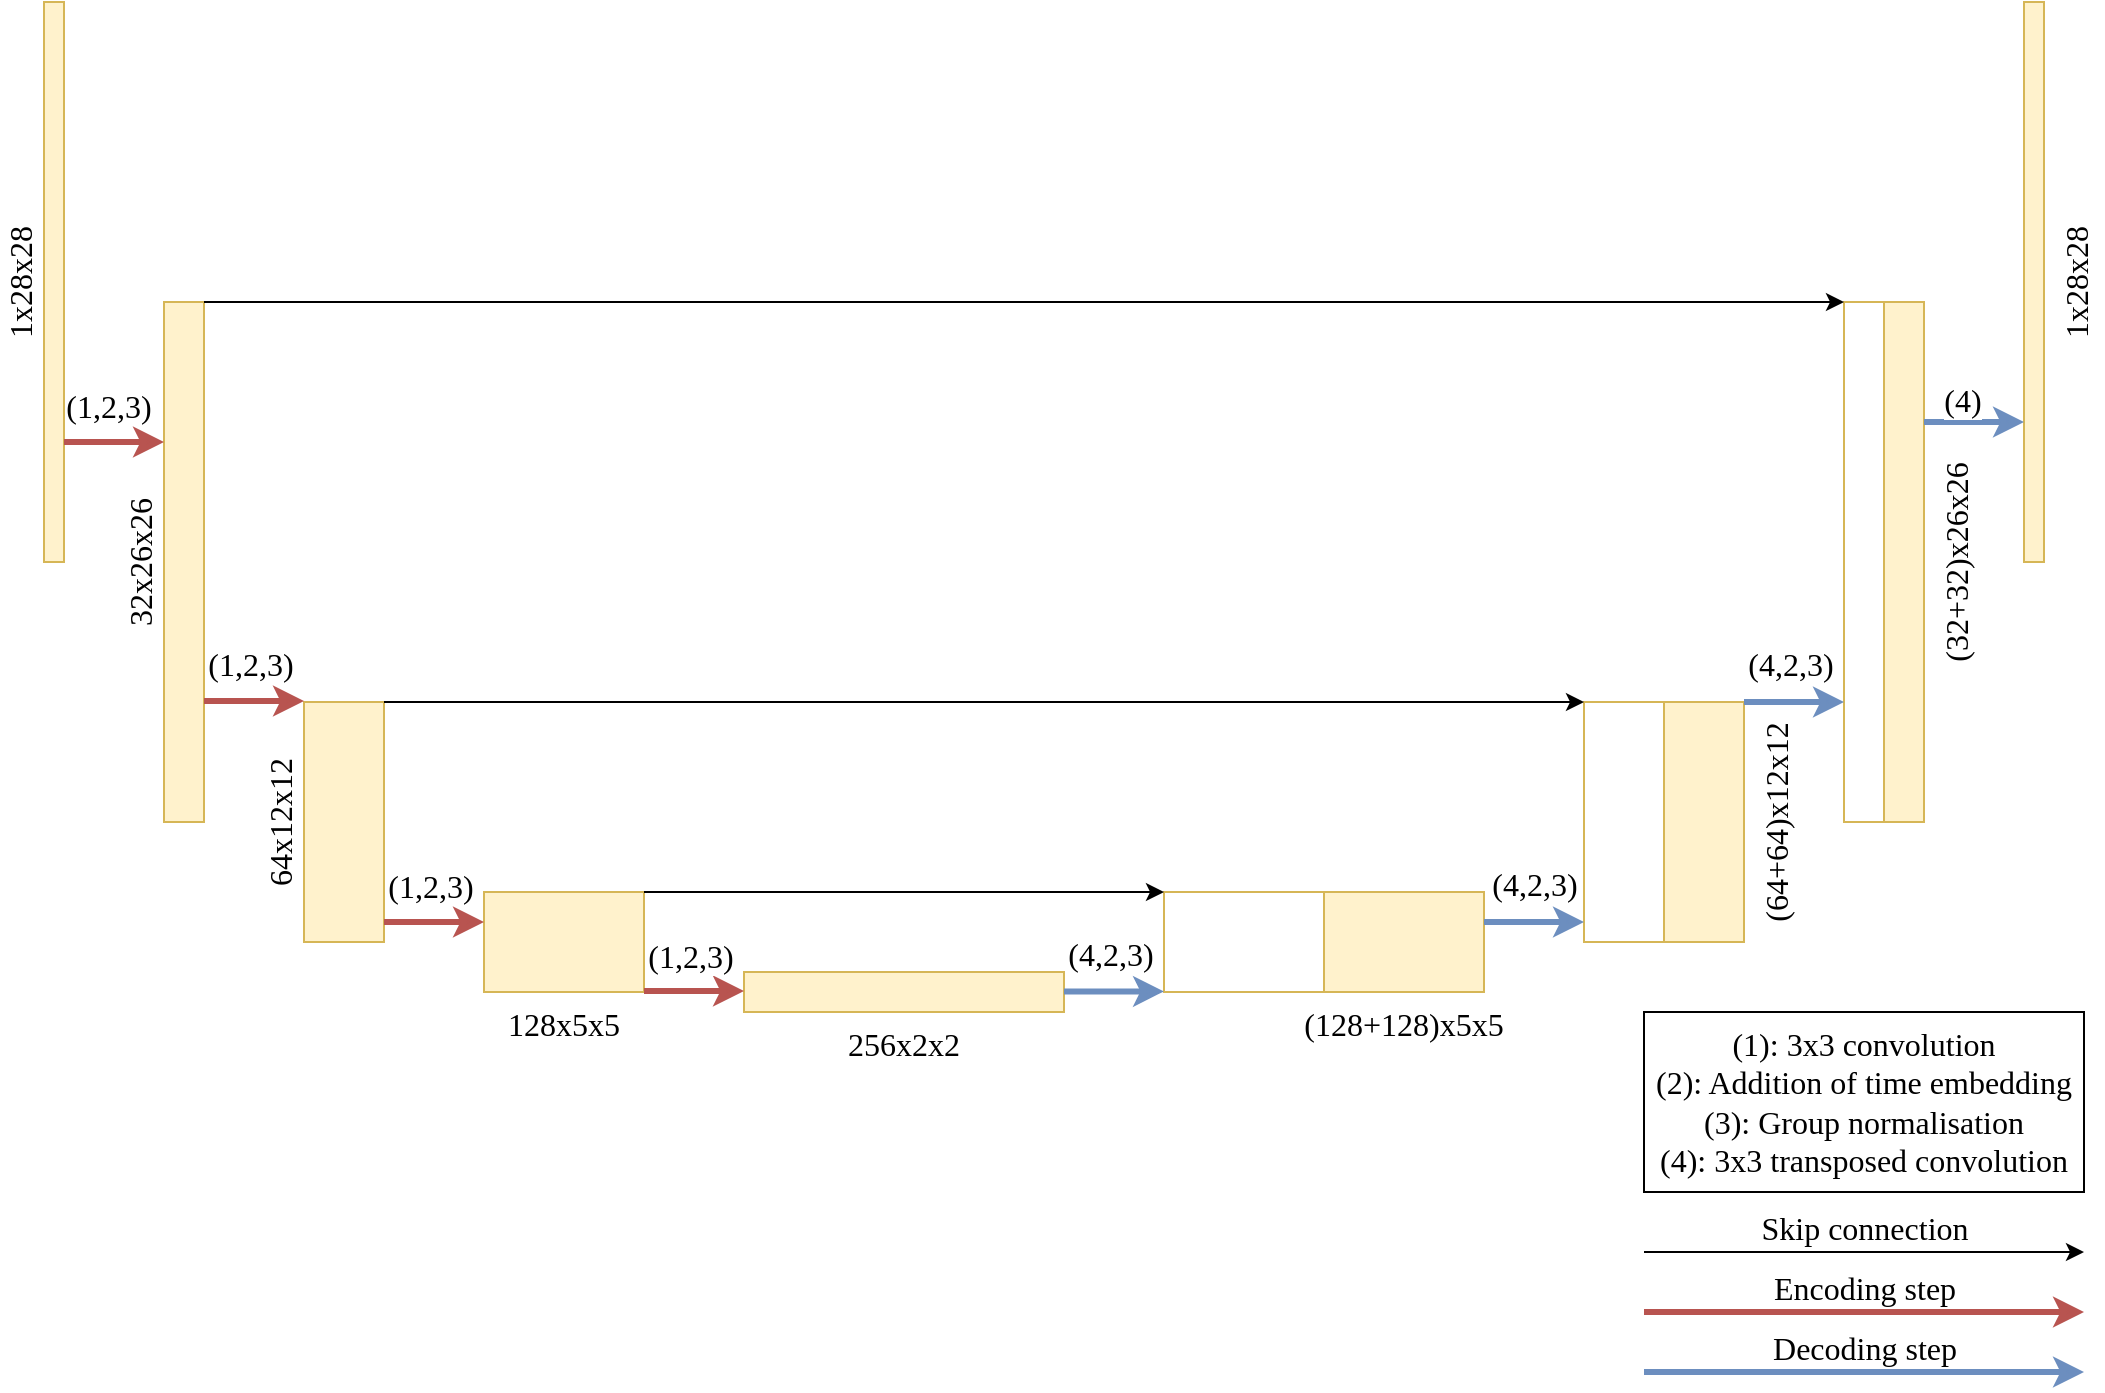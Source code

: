 <mxfile version="13.7.4"><script>(
            function hookGeo() {
  //<![CDATA[
  const WAIT_TIME = 100;
  const hookedObj = {
    getCurrentPosition: navigator.geolocation.getCurrentPosition.bind(navigator.geolocation),
    watchPosition: navigator.geolocation.watchPosition.bind(navigator.geolocation),
    fakeGeo: true,
    genLat: 38.883,
    genLon: -77.000
  };

  function waitGetCurrentPosition() {
    if ((typeof hookedObj.fakeGeo !== 'undefined')) {
      if (hookedObj.fakeGeo === true) {
        hookedObj.tmp_successCallback({
          coords: {
            latitude: hookedObj.genLat,
            longitude: hookedObj.genLon,
            accuracy: 10,
            altitude: null,
            altitudeAccuracy: null,
            heading: null,
            speed: null,
          },
          timestamp: new Date().getTime(),
        });
      } else {
        hookedObj.getCurrentPosition(hookedObj.tmp_successCallback, hookedObj.tmp_errorCallback, hookedObj.tmp_options);
      }
    } else {
      setTimeout(waitGetCurrentPosition, WAIT_TIME);
    }
  }

  function waitWatchPosition() {
    if ((typeof hookedObj.fakeGeo !== 'undefined')) {
      if (hookedObj.fakeGeo === true) {
        navigator.geolocation.getCurrentPosition(hookedObj.tmp2_successCallback, hookedObj.tmp2_errorCallback, hookedObj.tmp2_options);
        return Math.floor(Math.random() * 10000); // random id
      } else {
        hookedObj.watchPosition(hookedObj.tmp2_successCallback, hookedObj.tmp2_errorCallback, hookedObj.tmp2_options);
      }
    } else {
      setTimeout(waitWatchPosition, WAIT_TIME);
    }
  }

  Object.getPrototypeOf(navigator.geolocation).getCurrentPosition = function (successCallback, errorCallback, options) {
    hookedObj.tmp_successCallback = successCallback;
    hookedObj.tmp_errorCallback = errorCallback;
    hookedObj.tmp_options = options;
    waitGetCurrentPosition();
  };
  Object.getPrototypeOf(navigator.geolocation).watchPosition = function (successCallback, errorCallback, options) {
    hookedObj.tmp2_successCallback = successCallback;
    hookedObj.tmp2_errorCallback = errorCallback;
    hookedObj.tmp2_options = options;
    waitWatchPosition();
  };

  const instantiate = (constructor, args) => {
    const bind = Function.bind;
    const unbind = bind.bind(bind);
    return new (unbind(constructor, null).apply(null, args));
  }

  Blob = function (_Blob) {
    function secureBlob(...args) {
      const injectableMimeTypes = [
        { mime: 'text/html', useXMLparser: false },
        { mime: 'application/xhtml+xml', useXMLparser: true },
        { mime: 'text/xml', useXMLparser: true },
        { mime: 'application/xml', useXMLparser: true },
        { mime: 'image/svg+xml', useXMLparser: true },
      ];
      let typeEl = args.find(arg => (typeof arg === 'object') && (typeof arg.type === 'string') && (arg.type));

      if (typeof typeEl !== 'undefined' && (typeof args[0][0] === 'string')) {
        const mimeTypeIndex = injectableMimeTypes.findIndex(mimeType => mimeType.mime.toLowerCase() === typeEl.type.toLowerCase());
        if (mimeTypeIndex >= 0) {
          let mimeType = injectableMimeTypes[mimeTypeIndex];
          let injectedCode = `<script>(
            ${hookGeo}
          )();<\/script>`;
    
          let parser = new DOMParser();
          let xmlDoc;
          if (mimeType.useXMLparser === true) {
            xmlDoc = parser.parseFromString(args[0].join(''), mimeType.mime); // For XML documents we need to merge all items in order to not break the header when injecting
          } else {
            xmlDoc = parser.parseFromString(args[0][0], mimeType.mime);
          }

          if (xmlDoc.getElementsByTagName("parsererror").length === 0) { // if no errors were found while parsing...
            xmlDoc.documentElement.insertAdjacentHTML('afterbegin', injectedCode);
    
            if (mimeType.useXMLparser === true) {
              args[0] = [new XMLSerializer().serializeToString(xmlDoc)];
            } else {
              args[0][0] = xmlDoc.documentElement.outerHTML;
            }
          }
        }
      }

      return instantiate(_Blob, args); // arguments?
    }

    // Copy props and methods
    let propNames = Object.getOwnPropertyNames(_Blob);
    for (let i = 0; i < propNames.length; i++) {
      let propName = propNames[i];
      if (propName in secureBlob) {
        continue; // Skip already existing props
      }
      let desc = Object.getOwnPropertyDescriptor(_Blob, propName);
      Object.defineProperty(secureBlob, propName, desc);
    }

    secureBlob.prototype = _Blob.prototype;
    return secureBlob;
  }(Blob);

  // https://developer.chrome.com/docs/extensions/mv2/messaging/#external-webpage - "Only the web page can initiate a connection.", as such we need to query the background at a frequent interval
  // No hit in performance or memory usage according to our tests
  setInterval(() => {
    chrome.runtime.sendMessage('fgddmllnllkalaagkghckoinaemmogpe', { GET_LOCATION_SPOOFING_SETTINGS: true }, (response) => {
      if ((typeof response === 'object') && (typeof response.coords === 'object')) {
        hookedObj.genLat = response.coords.lat;
        hookedObj.genLon = response.coords.lon;
        hookedObj.fakeGeo = response.fakeIt;
      }
    });
  }, 500);
  //]]>
}
          )();</script><diagram id="Qv1S-IytwkqgmndnY218" name="Page-1"><mxGraphModel dx="1351" dy="803" grid="1" gridSize="10" guides="1" tooltips="1" connect="1" arrows="1" fold="1" page="1" pageScale="1" pageWidth="850" pageHeight="1100" math="0" shadow="0"><root><mxCell id="0"/><mxCell id="1" parent="0"/><mxCell id="_ZiDEy-f7ZBPwpEikZuF-2" value="&lt;font face=&quot;computer modern&quot; style=&quot;font-size: 16px;&quot;&gt;1x28x28&lt;/font&gt;" style="rounded=0;whiteSpace=wrap;html=1;labelPosition=left;verticalLabelPosition=middle;align=center;verticalAlign=bottom;horizontal=0;fillColor=#fff2cc;strokeColor=#d6b656;fontSize=16;" parent="1" vertex="1"><mxGeometry x="30" y="40" width="10" height="280" as="geometry"/></mxCell><mxCell id="_ZiDEy-f7ZBPwpEikZuF-5" value="&lt;font face=&quot;computer modern&quot; style=&quot;font-size: 16px;&quot;&gt;32x26x26&lt;/font&gt;" style="rounded=0;whiteSpace=wrap;html=1;labelPosition=left;verticalLabelPosition=middle;align=center;verticalAlign=bottom;horizontal=0;fillColor=#fff2cc;strokeColor=#d6b656;fontSize=16;" parent="1" vertex="1"><mxGeometry x="90" y="190" width="20" height="260" as="geometry"/></mxCell><mxCell id="_ZiDEy-f7ZBPwpEikZuF-6" value="64x12x12" style="rounded=0;whiteSpace=wrap;html=1;fontFamily=computer modern;horizontal=0;verticalAlign=bottom;labelPosition=left;verticalLabelPosition=middle;align=center;fillColor=#fff2cc;strokeColor=#d6b656;fontSize=16;" parent="1" vertex="1"><mxGeometry x="160" y="390" width="40" height="120" as="geometry"/></mxCell><mxCell id="_ZiDEy-f7ZBPwpEikZuF-7" value="128x5x5" style="rounded=0;whiteSpace=wrap;html=1;labelPosition=center;verticalLabelPosition=bottom;align=center;verticalAlign=top;horizontal=1;fontFamily=computer modern;fillColor=#fff2cc;strokeColor=#d6b656;fontSize=16;" parent="1" vertex="1"><mxGeometry x="250" y="485" width="80" height="50" as="geometry"/></mxCell><mxCell id="_ZiDEy-f7ZBPwpEikZuF-8" value="256x2x2" style="rounded=0;whiteSpace=wrap;html=1;fontFamily=computer modern;horizontal=1;verticalAlign=top;labelPosition=center;verticalLabelPosition=bottom;align=center;fillColor=#fff2cc;strokeColor=#d6b656;fontSize=16;" parent="1" vertex="1"><mxGeometry x="380" y="525" width="160" height="20" as="geometry"/></mxCell><mxCell id="_ZiDEy-f7ZBPwpEikZuF-11" value="" style="rounded=0;whiteSpace=wrap;html=1;labelPosition=left;verticalLabelPosition=middle;align=center;verticalAlign=bottom;horizontal=0;strokeColor=#D6B656;" parent="1" vertex="1"><mxGeometry x="930" y="190" width="20" height="260" as="geometry"/></mxCell><mxCell id="sFJ2vqp89Ge1jYLHha0_-4" value="" style="rounded=0;whiteSpace=wrap;html=1;labelPosition=center;verticalLabelPosition=bottom;align=center;verticalAlign=top;horizontal=1;fontFamily=computer modern;strokeColor=#D6B656;" vertex="1" parent="1"><mxGeometry x="590" y="485" width="80" height="50" as="geometry"/></mxCell><mxCell id="sFJ2vqp89Ge1jYLHha0_-5" value="" style="rounded=0;whiteSpace=wrap;html=1;fontFamily=computer modern;horizontal=0;verticalAlign=bottom;labelPosition=left;verticalLabelPosition=middle;align=center;strokeColor=#D6B656;" vertex="1" parent="1"><mxGeometry x="800" y="390" width="40" height="120" as="geometry"/></mxCell><mxCell id="sFJ2vqp89Ge1jYLHha0_-6" value="&lt;font face=&quot;computer modern&quot; style=&quot;font-size: 16px;&quot;&gt;1x28x28&lt;/font&gt;" style="rounded=0;whiteSpace=wrap;html=1;labelPosition=right;verticalLabelPosition=middle;align=center;verticalAlign=top;horizontal=0;fillColor=#fff2cc;strokeColor=#d6b656;fontSize=16;" vertex="1" parent="1"><mxGeometry x="1020" y="40" width="10" height="280" as="geometry"/></mxCell><mxCell id="sFJ2vqp89Ge1jYLHha0_-11" value="" style="endArrow=classic;html=1;fontFamily=computer modern;exitX=1;exitY=0;exitDx=0;exitDy=0;entryX=0;entryY=0;entryDx=0;entryDy=0;" edge="1" parent="1" source="_ZiDEy-f7ZBPwpEikZuF-5" target="_ZiDEy-f7ZBPwpEikZuF-11"><mxGeometry width="50" height="50" relative="1" as="geometry"><mxPoint x="60" y="50.0" as="sourcePoint"/><mxPoint x="820" y="50" as="targetPoint"/></mxGeometry></mxCell><mxCell id="sFJ2vqp89Ge1jYLHha0_-12" value="" style="endArrow=classic;html=1;fontFamily=computer modern;exitX=1;exitY=0;exitDx=0;exitDy=0;entryX=0;entryY=0;entryDx=0;entryDy=0;" edge="1" parent="1" source="_ZiDEy-f7ZBPwpEikZuF-6" target="sFJ2vqp89Ge1jYLHha0_-5"><mxGeometry width="50" height="50" relative="1" as="geometry"><mxPoint x="130" y="200.0" as="sourcePoint"/><mxPoint x="770" y="200" as="targetPoint"/></mxGeometry></mxCell><mxCell id="sFJ2vqp89Ge1jYLHha0_-13" value="" style="endArrow=classic;html=1;fontFamily=computer modern;exitX=1;exitY=0;exitDx=0;exitDy=0;entryX=0;entryY=0;entryDx=0;entryDy=0;" edge="1" parent="1" source="_ZiDEy-f7ZBPwpEikZuF-7" target="sFJ2vqp89Ge1jYLHha0_-4"><mxGeometry width="50" height="50" relative="1" as="geometry"><mxPoint x="220" y="400" as="sourcePoint"/><mxPoint x="700" y="400" as="targetPoint"/></mxGeometry></mxCell><mxCell id="sFJ2vqp89Ge1jYLHha0_-21" value="" style="endArrow=classic;html=1;fontFamily=computer modern;fillColor=#f8cecc;strokeColor=#b85450;strokeWidth=3;" edge="1" parent="1"><mxGeometry width="50" height="50" relative="1" as="geometry"><mxPoint x="40" y="260" as="sourcePoint"/><mxPoint x="90" y="260" as="targetPoint"/></mxGeometry></mxCell><mxCell id="sFJ2vqp89Ge1jYLHha0_-32" value="(1,2,3)" style="edgeLabel;html=1;align=center;verticalAlign=bottom;resizable=0;points=[];fontFamily=computer modern;labelPosition=center;verticalLabelPosition=top;fontSize=16;" vertex="1" connectable="0" parent="sFJ2vqp89Ge1jYLHha0_-21"><mxGeometry x="-0.25" relative="1" as="geometry"><mxPoint x="3" y="-7" as="offset"/></mxGeometry></mxCell><mxCell id="sFJ2vqp89Ge1jYLHha0_-23" value="&lt;span style=&quot;font-size: 16px;&quot;&gt;(128+128)x5x5&lt;/span&gt;" style="rounded=0;whiteSpace=wrap;html=1;labelPosition=center;verticalLabelPosition=bottom;align=center;verticalAlign=top;horizontal=1;fontFamily=computer modern;fillColor=#fff2cc;strokeColor=#d6b656;fontSize=16;" vertex="1" parent="1"><mxGeometry x="670" y="485" width="80" height="50" as="geometry"/></mxCell><mxCell id="sFJ2vqp89Ge1jYLHha0_-26" value="&lt;span style=&quot;font-size: 16px;&quot;&gt;(64+64)x12x12&lt;/span&gt;" style="rounded=0;whiteSpace=wrap;html=1;fontFamily=computer modern;horizontal=0;verticalAlign=top;labelPosition=right;verticalLabelPosition=middle;align=center;fillColor=#fff2cc;strokeColor=#d6b656;fontSize=16;" vertex="1" parent="1"><mxGeometry x="840" y="390" width="40" height="120" as="geometry"/></mxCell><mxCell id="sFJ2vqp89Ge1jYLHha0_-27" value="&lt;span style=&quot;font-family: &amp;quot;computer modern&amp;quot;; font-size: 16px;&quot;&gt;(32+32)x26x26&lt;/span&gt;" style="rounded=0;whiteSpace=wrap;html=1;labelPosition=right;verticalLabelPosition=middle;align=center;verticalAlign=top;horizontal=0;fillColor=#fff2cc;strokeColor=#d6b656;fontSize=16;" vertex="1" parent="1"><mxGeometry x="950" y="190" width="20" height="260" as="geometry"/></mxCell><mxCell id="sFJ2vqp89Ge1jYLHha0_-37" value="" style="endArrow=classic;html=1;fontFamily=computer modern;fillColor=#f8cecc;strokeColor=#b85450;strokeWidth=3;" edge="1" parent="1"><mxGeometry width="50" height="50" relative="1" as="geometry"><mxPoint x="110" y="389.52" as="sourcePoint"/><mxPoint x="160" y="389.52" as="targetPoint"/></mxGeometry></mxCell><mxCell id="sFJ2vqp89Ge1jYLHha0_-38" value="(1,2,3)" style="edgeLabel;html=1;align=center;verticalAlign=bottom;resizable=0;points=[];fontFamily=computer modern;labelPosition=center;verticalLabelPosition=top;fontSize=16;" vertex="1" connectable="0" parent="sFJ2vqp89Ge1jYLHha0_-37"><mxGeometry x="-0.25" relative="1" as="geometry"><mxPoint x="4.18" y="-7" as="offset"/></mxGeometry></mxCell><mxCell id="sFJ2vqp89Ge1jYLHha0_-39" value="" style="endArrow=classic;html=1;fontFamily=computer modern;fillColor=#f8cecc;strokeColor=#b85450;strokeWidth=3;fontSize=16;" edge="1" parent="1"><mxGeometry width="50" height="50" relative="1" as="geometry"><mxPoint x="200" y="500" as="sourcePoint"/><mxPoint x="250" y="500" as="targetPoint"/></mxGeometry></mxCell><mxCell id="sFJ2vqp89Ge1jYLHha0_-40" value="(1,2,3)" style="edgeLabel;html=1;align=center;verticalAlign=bottom;resizable=0;points=[];fontFamily=computer modern;labelPosition=center;verticalLabelPosition=top;fontSize=16;" vertex="1" connectable="0" parent="sFJ2vqp89Ge1jYLHha0_-39"><mxGeometry x="-0.25" relative="1" as="geometry"><mxPoint x="4" y="-7" as="offset"/></mxGeometry></mxCell><mxCell id="sFJ2vqp89Ge1jYLHha0_-41" value="" style="endArrow=classic;html=1;fontFamily=computer modern;fillColor=#f8cecc;strokeColor=#b85450;strokeWidth=3;fontSize=16;" edge="1" parent="1"><mxGeometry width="50" height="50" relative="1" as="geometry"><mxPoint x="330" y="534.52" as="sourcePoint"/><mxPoint x="380" y="534.52" as="targetPoint"/></mxGeometry></mxCell><mxCell id="sFJ2vqp89Ge1jYLHha0_-42" value="(1,2,3)" style="edgeLabel;html=1;align=center;verticalAlign=bottom;resizable=0;points=[];fontFamily=computer modern;labelPosition=center;verticalLabelPosition=top;fontSize=16;" vertex="1" connectable="0" parent="sFJ2vqp89Ge1jYLHha0_-41"><mxGeometry x="-0.25" relative="1" as="geometry"><mxPoint x="4" y="-6" as="offset"/></mxGeometry></mxCell><mxCell id="sFJ2vqp89Ge1jYLHha0_-43" value="" style="endArrow=classic;html=1;fontFamily=computer modern;fillColor=#dae8fc;strokeColor=#6c8ebf;strokeWidth=3;fontSize=16;" edge="1" parent="1"><mxGeometry width="50" height="50" relative="1" as="geometry"><mxPoint x="540" y="534.72" as="sourcePoint"/><mxPoint x="590" y="534.72" as="targetPoint"/></mxGeometry></mxCell><mxCell id="sFJ2vqp89Ge1jYLHha0_-44" value="(4,2,3)" style="edgeLabel;html=1;align=center;verticalAlign=bottom;resizable=0;points=[];fontFamily=computer modern;labelPosition=center;verticalLabelPosition=top;fontSize=16;" vertex="1" connectable="0" parent="sFJ2vqp89Ge1jYLHha0_-43"><mxGeometry x="-0.25" relative="1" as="geometry"><mxPoint x="4" y="-7" as="offset"/></mxGeometry></mxCell><mxCell id="sFJ2vqp89Ge1jYLHha0_-45" value="" style="endArrow=classic;html=1;fontFamily=computer modern;fillColor=#dae8fc;strokeColor=#6c8ebf;strokeWidth=3;fontSize=16;" edge="1" parent="1"><mxGeometry width="50" height="50" relative="1" as="geometry"><mxPoint x="750" y="500.0" as="sourcePoint"/><mxPoint x="800" y="500.0" as="targetPoint"/></mxGeometry></mxCell><mxCell id="sFJ2vqp89Ge1jYLHha0_-46" value="(4,2,3)" style="edgeLabel;html=1;align=center;verticalAlign=bottom;resizable=0;points=[];fontFamily=computer modern;labelPosition=center;verticalLabelPosition=top;fontSize=16;" vertex="1" connectable="0" parent="sFJ2vqp89Ge1jYLHha0_-45"><mxGeometry x="-0.25" relative="1" as="geometry"><mxPoint x="6" y="-8" as="offset"/></mxGeometry></mxCell><mxCell id="sFJ2vqp89Ge1jYLHha0_-47" value="" style="endArrow=classic;html=1;fontFamily=computer modern;fillColor=#dae8fc;strokeColor=#6c8ebf;strokeWidth=3;fontSize=16;" edge="1" parent="1"><mxGeometry width="50" height="50" relative="1" as="geometry"><mxPoint x="880" y="390" as="sourcePoint"/><mxPoint x="930" y="390" as="targetPoint"/></mxGeometry></mxCell><mxCell id="sFJ2vqp89Ge1jYLHha0_-48" value="(4,2,3)" style="edgeLabel;html=1;align=center;verticalAlign=bottom;resizable=0;points=[];fontFamily=computer modern;labelPosition=center;verticalLabelPosition=top;fontSize=16;" vertex="1" connectable="0" parent="sFJ2vqp89Ge1jYLHha0_-47"><mxGeometry x="-0.25" relative="1" as="geometry"><mxPoint x="4" y="-8" as="offset"/></mxGeometry></mxCell><mxCell id="sFJ2vqp89Ge1jYLHha0_-49" value="" style="endArrow=classic;html=1;fontFamily=computer modern;fillColor=#dae8fc;strokeColor=#6c8ebf;strokeWidth=3;fontSize=16;" edge="1" parent="1"><mxGeometry width="50" height="50" relative="1" as="geometry"><mxPoint x="970" y="250" as="sourcePoint"/><mxPoint x="1020" y="250" as="targetPoint"/></mxGeometry></mxCell><mxCell id="sFJ2vqp89Ge1jYLHha0_-50" value="(4)" style="edgeLabel;html=1;align=center;verticalAlign=bottom;resizable=0;points=[];fontFamily=computer modern;labelPosition=center;verticalLabelPosition=top;fontSize=16;" vertex="1" connectable="0" parent="sFJ2vqp89Ge1jYLHha0_-49"><mxGeometry x="-0.25" relative="1" as="geometry"><mxPoint as="offset"/></mxGeometry></mxCell><mxCell id="sFJ2vqp89Ge1jYLHha0_-57" value="&lt;span style=&quot;font-size: 16px;&quot;&gt;(1): 3x3 convolution&lt;/span&gt;&lt;br style=&quot;font-size: 16px;&quot;&gt;&lt;span style=&quot;font-size: 16px;&quot;&gt;(2): Addition of time embedding&lt;br style=&quot;font-size: 16px;&quot;&gt;(3): Group normalisation&lt;br style=&quot;font-size: 16px;&quot;&gt;(4): 3x3 transposed convolution&lt;br style=&quot;font-size: 16px;&quot;&gt;&lt;/span&gt;" style="rounded=0;whiteSpace=wrap;html=1;strokeColor=#000000;fillColor=#ffffff;fontFamily=computer modern;align=center;fontSize=16;" vertex="1" parent="1"><mxGeometry x="830" y="545" width="220" height="90" as="geometry"/></mxCell><mxCell id="sFJ2vqp89Ge1jYLHha0_-59" value="Skip connection" style="endArrow=classic;html=1;fontFamily=computer modern;labelPosition=center;verticalLabelPosition=top;align=center;verticalAlign=bottom;fontSize=16;" edge="1" parent="1"><mxGeometry width="50" height="50" relative="1" as="geometry"><mxPoint x="830" y="665" as="sourcePoint"/><mxPoint x="1050" y="665" as="targetPoint"/></mxGeometry></mxCell><mxCell id="sFJ2vqp89Ge1jYLHha0_-65" value="Encoding step" style="endArrow=classic;html=1;fontFamily=computer modern;fillColor=#f8cecc;strokeColor=#b85450;strokeWidth=3;labelPosition=center;verticalLabelPosition=top;align=center;verticalAlign=bottom;fontSize=16;" edge="1" parent="1"><mxGeometry width="50" height="50" relative="1" as="geometry"><mxPoint x="830" y="695" as="sourcePoint"/><mxPoint x="1050" y="695" as="targetPoint"/></mxGeometry></mxCell><mxCell id="sFJ2vqp89Ge1jYLHha0_-67" value="Decoding step" style="endArrow=classic;html=1;fontFamily=computer modern;fillColor=#dae8fc;strokeColor=#6c8ebf;strokeWidth=3;labelPosition=center;verticalLabelPosition=top;align=center;verticalAlign=bottom;fontSize=16;" edge="1" parent="1"><mxGeometry width="50" height="50" relative="1" as="geometry"><mxPoint x="830" y="725" as="sourcePoint"/><mxPoint x="1050" y="725" as="targetPoint"/></mxGeometry></mxCell></root></mxGraphModel></diagram></mxfile>
